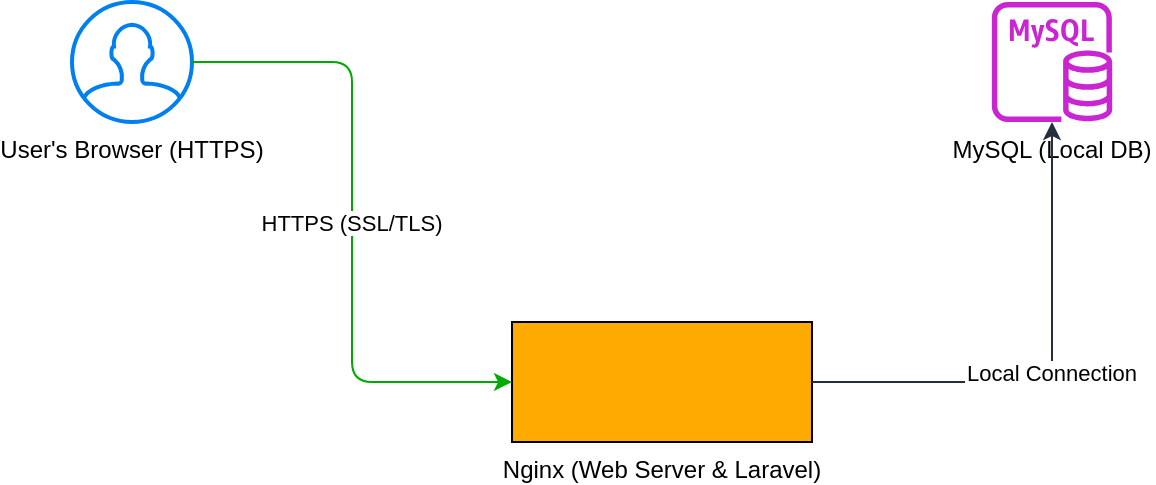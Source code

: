 <mxfile>
    <diagram id="Infrastructure" name="インフラ構成図">
        <mxGraphModel dx="731" dy="408" grid="1" gridSize="10" guides="1" tooltips="1" connect="1" arrows="1" fold="1" page="1" pageScale="1" pageWidth="827" pageHeight="1169" math="0" shadow="0">
            <root>
                <mxCell id="0"/>
                <mxCell id="1" parent="0"/>
                <mxCell id="User" value="User&#39;s Browser (HTTPS)" style="shape=mxgraph.ios7.icons.user;strokeColor=#0080F0;strokeWidth=2;verticalLabelPosition=bottom;verticalAlign=top;align=center;" parent="1" vertex="1">
                    <mxGeometry x="60" y="80" width="60" height="60" as="geometry"/>
                </mxCell>
                <mxCell id="Nginx" value="Nginx (Web Server &amp; Laravel)" style="shape=mxgraph.azure.compute.virtual_machine;fillColor=#FFAA00;verticalLabelPosition=bottom;verticalAlign=top;align=center;" parent="1" vertex="1">
                    <mxGeometry x="280" y="240" width="150" height="60" as="geometry"/>
                </mxCell>
                <mxCell id="MySQL" value="MySQL (Local DB)" style="shape=mxgraph.aws4.rds_mysql_instance;fillColor=#C925D1;verticalLabelPosition=bottom;verticalAlign=top;align=center;" parent="1" vertex="1">
                    <mxGeometry x="500" y="80" width="100" height="60" as="geometry"/>
                </mxCell>
                <mxCell id="HTTPS" value="HTTPS (SSL/TLS)" style="edgeStyle=elbowEdgeStyle;strokeColor=#00AA00;" parent="1" source="User" target="Nginx" edge="1">
                    <mxGeometry relative="1" as="geometry"/>
                </mxCell>
                <mxCell id="DB" value="Local Connection" style="edgeStyle=orthogonalEdgeStyle;strokeColor=#232F3E;" parent="1" source="Nginx" target="MySQL" edge="1">
                    <mxGeometry relative="1" as="geometry"/>
                </mxCell>
            </root>
        </mxGraphModel>
    </diagram>
</mxfile>